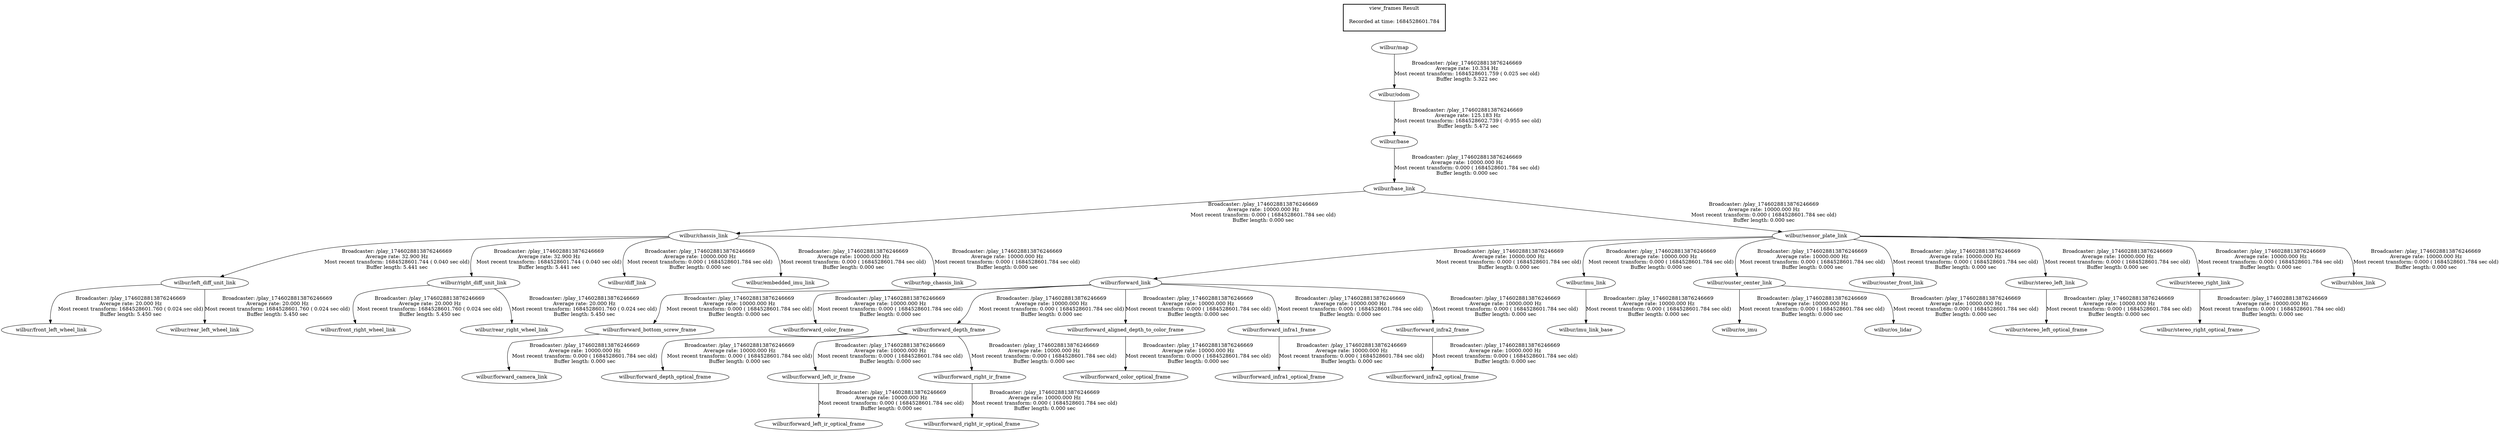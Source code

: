 digraph G {
"wilbur/odom" -> "wilbur/base"[label="Broadcaster: /play_1746028813876246669\nAverage rate: 125.183 Hz\nMost recent transform: 1684528602.739 ( -0.955 sec old)\nBuffer length: 5.472 sec\n"];
"wilbur/map" -> "wilbur/odom"[label="Broadcaster: /play_1746028813876246669\nAverage rate: 10.334 Hz\nMost recent transform: 1684528601.759 ( 0.025 sec old)\nBuffer length: 5.322 sec\n"];
"wilbur/chassis_link" -> "wilbur/left_diff_unit_link"[label="Broadcaster: /play_1746028813876246669\nAverage rate: 32.900 Hz\nMost recent transform: 1684528601.744 ( 0.040 sec old)\nBuffer length: 5.441 sec\n"];
"wilbur/base_link" -> "wilbur/chassis_link"[label="Broadcaster: /play_1746028813876246669\nAverage rate: 10000.000 Hz\nMost recent transform: 0.000 ( 1684528601.784 sec old)\nBuffer length: 0.000 sec\n"];
"wilbur/chassis_link" -> "wilbur/right_diff_unit_link"[label="Broadcaster: /play_1746028813876246669\nAverage rate: 32.900 Hz\nMost recent transform: 1684528601.744 ( 0.040 sec old)\nBuffer length: 5.441 sec\n"];
"wilbur/left_diff_unit_link" -> "wilbur/front_left_wheel_link"[label="Broadcaster: /play_1746028813876246669\nAverage rate: 20.000 Hz\nMost recent transform: 1684528601.760 ( 0.024 sec old)\nBuffer length: 5.450 sec\n"];
"wilbur/right_diff_unit_link" -> "wilbur/front_right_wheel_link"[label="Broadcaster: /play_1746028813876246669\nAverage rate: 20.000 Hz\nMost recent transform: 1684528601.760 ( 0.024 sec old)\nBuffer length: 5.450 sec\n"];
"wilbur/left_diff_unit_link" -> "wilbur/rear_left_wheel_link"[label="Broadcaster: /play_1746028813876246669\nAverage rate: 20.000 Hz\nMost recent transform: 1684528601.760 ( 0.024 sec old)\nBuffer length: 5.450 sec\n"];
"wilbur/right_diff_unit_link" -> "wilbur/rear_right_wheel_link"[label="Broadcaster: /play_1746028813876246669\nAverage rate: 20.000 Hz\nMost recent transform: 1684528601.760 ( 0.024 sec old)\nBuffer length: 5.450 sec\n"];
"wilbur/base" -> "wilbur/base_link"[label="Broadcaster: /play_1746028813876246669\nAverage rate: 10000.000 Hz\nMost recent transform: 0.000 ( 1684528601.784 sec old)\nBuffer length: 0.000 sec\n"];
"wilbur/chassis_link" -> "wilbur/diff_link"[label="Broadcaster: /play_1746028813876246669\nAverage rate: 10000.000 Hz\nMost recent transform: 0.000 ( 1684528601.784 sec old)\nBuffer length: 0.000 sec\n"];
"wilbur/chassis_link" -> "wilbur/embedded_imu_link"[label="Broadcaster: /play_1746028813876246669\nAverage rate: 10000.000 Hz\nMost recent transform: 0.000 ( 1684528601.784 sec old)\nBuffer length: 0.000 sec\n"];
"wilbur/forward_link" -> "wilbur/forward_bottom_screw_frame"[label="Broadcaster: /play_1746028813876246669\nAverage rate: 10000.000 Hz\nMost recent transform: 0.000 ( 1684528601.784 sec old)\nBuffer length: 0.000 sec\n"];
"wilbur/sensor_plate_link" -> "wilbur/forward_link"[label="Broadcaster: /play_1746028813876246669\nAverage rate: 10000.000 Hz\nMost recent transform: 0.000 ( 1684528601.784 sec old)\nBuffer length: 0.000 sec\n"];
"wilbur/forward_bottom_screw_frame" -> "wilbur/forward_camera_link"[label="Broadcaster: /play_1746028813876246669\nAverage rate: 10000.000 Hz\nMost recent transform: 0.000 ( 1684528601.784 sec old)\nBuffer length: 0.000 sec\n"];
"wilbur/forward_link" -> "wilbur/forward_color_frame"[label="Broadcaster: /play_1746028813876246669\nAverage rate: 10000.000 Hz\nMost recent transform: 0.000 ( 1684528601.784 sec old)\nBuffer length: 0.000 sec\n"];
"wilbur/forward_link" -> "wilbur/forward_depth_frame"[label="Broadcaster: /play_1746028813876246669\nAverage rate: 10000.000 Hz\nMost recent transform: 0.000 ( 1684528601.784 sec old)\nBuffer length: 0.000 sec\n"];
"wilbur/forward_aligned_depth_to_color_frame" -> "wilbur/forward_color_optical_frame"[label="Broadcaster: /play_1746028813876246669\nAverage rate: 10000.000 Hz\nMost recent transform: 0.000 ( 1684528601.784 sec old)\nBuffer length: 0.000 sec\n"];
"wilbur/forward_depth_frame" -> "wilbur/forward_depth_optical_frame"[label="Broadcaster: /play_1746028813876246669\nAverage rate: 10000.000 Hz\nMost recent transform: 0.000 ( 1684528601.784 sec old)\nBuffer length: 0.000 sec\n"];
"wilbur/base_link" -> "wilbur/sensor_plate_link"[label="Broadcaster: /play_1746028813876246669\nAverage rate: 10000.000 Hz\nMost recent transform: 0.000 ( 1684528601.784 sec old)\nBuffer length: 0.000 sec\n"];
"wilbur/forward_depth_frame" -> "wilbur/forward_left_ir_frame"[label="Broadcaster: /play_1746028813876246669\nAverage rate: 10000.000 Hz\nMost recent transform: 0.000 ( 1684528601.784 sec old)\nBuffer length: 0.000 sec\n"];
"wilbur/forward_left_ir_frame" -> "wilbur/forward_left_ir_optical_frame"[label="Broadcaster: /play_1746028813876246669\nAverage rate: 10000.000 Hz\nMost recent transform: 0.000 ( 1684528601.784 sec old)\nBuffer length: 0.000 sec\n"];
"wilbur/forward_depth_frame" -> "wilbur/forward_right_ir_frame"[label="Broadcaster: /play_1746028813876246669\nAverage rate: 10000.000 Hz\nMost recent transform: 0.000 ( 1684528601.784 sec old)\nBuffer length: 0.000 sec\n"];
"wilbur/forward_right_ir_frame" -> "wilbur/forward_right_ir_optical_frame"[label="Broadcaster: /play_1746028813876246669\nAverage rate: 10000.000 Hz\nMost recent transform: 0.000 ( 1684528601.784 sec old)\nBuffer length: 0.000 sec\n"];
"wilbur/sensor_plate_link" -> "wilbur/imu_link"[label="Broadcaster: /play_1746028813876246669\nAverage rate: 10000.000 Hz\nMost recent transform: 0.000 ( 1684528601.784 sec old)\nBuffer length: 0.000 sec\n"];
"wilbur/sensor_plate_link" -> "wilbur/ouster_center_link"[label="Broadcaster: /play_1746028813876246669\nAverage rate: 10000.000 Hz\nMost recent transform: 0.000 ( 1684528601.784 sec old)\nBuffer length: 0.000 sec\n"];
"wilbur/sensor_plate_link" -> "wilbur/ouster_front_link"[label="Broadcaster: /play_1746028813876246669\nAverage rate: 10000.000 Hz\nMost recent transform: 0.000 ( 1684528601.784 sec old)\nBuffer length: 0.000 sec\n"];
"wilbur/sensor_plate_link" -> "wilbur/stereo_left_link"[label="Broadcaster: /play_1746028813876246669\nAverage rate: 10000.000 Hz\nMost recent transform: 0.000 ( 1684528601.784 sec old)\nBuffer length: 0.000 sec\n"];
"wilbur/stereo_left_link" -> "wilbur/stereo_left_optical_frame"[label="Broadcaster: /play_1746028813876246669\nAverage rate: 10000.000 Hz\nMost recent transform: 0.000 ( 1684528601.784 sec old)\nBuffer length: 0.000 sec\n"];
"wilbur/sensor_plate_link" -> "wilbur/stereo_right_link"[label="Broadcaster: /play_1746028813876246669\nAverage rate: 10000.000 Hz\nMost recent transform: 0.000 ( 1684528601.784 sec old)\nBuffer length: 0.000 sec\n"];
"wilbur/stereo_right_link" -> "wilbur/stereo_right_optical_frame"[label="Broadcaster: /play_1746028813876246669\nAverage rate: 10000.000 Hz\nMost recent transform: 0.000 ( 1684528601.784 sec old)\nBuffer length: 0.000 sec\n"];
"wilbur/chassis_link" -> "wilbur/top_chassis_link"[label="Broadcaster: /play_1746028813876246669\nAverage rate: 10000.000 Hz\nMost recent transform: 0.000 ( 1684528601.784 sec old)\nBuffer length: 0.000 sec\n"];
"wilbur/sensor_plate_link" -> "wilbur/ublox_link"[label="Broadcaster: /play_1746028813876246669\nAverage rate: 10000.000 Hz\nMost recent transform: 0.000 ( 1684528601.784 sec old)\nBuffer length: 0.000 sec\n"];
"wilbur/imu_link" -> "wilbur/imu_link_base"[label="Broadcaster: /play_1746028813876246669\nAverage rate: 10000.000 Hz\nMost recent transform: 0.000 ( 1684528601.784 sec old)\nBuffer length: 0.000 sec\n"];
"wilbur/ouster_center_link" -> "wilbur/os_imu"[label="Broadcaster: /play_1746028813876246669\nAverage rate: 10000.000 Hz\nMost recent transform: 0.000 ( 1684528601.784 sec old)\nBuffer length: 0.000 sec\n"];
"wilbur/ouster_center_link" -> "wilbur/os_lidar"[label="Broadcaster: /play_1746028813876246669\nAverage rate: 10000.000 Hz\nMost recent transform: 0.000 ( 1684528601.784 sec old)\nBuffer length: 0.000 sec\n"];
"wilbur/forward_link" -> "wilbur/forward_aligned_depth_to_color_frame"[label="Broadcaster: /play_1746028813876246669\nAverage rate: 10000.000 Hz\nMost recent transform: 0.000 ( 1684528601.784 sec old)\nBuffer length: 0.000 sec\n"];
"wilbur/forward_link" -> "wilbur/forward_infra1_frame"[label="Broadcaster: /play_1746028813876246669\nAverage rate: 10000.000 Hz\nMost recent transform: 0.000 ( 1684528601.784 sec old)\nBuffer length: 0.000 sec\n"];
"wilbur/forward_infra1_frame" -> "wilbur/forward_infra1_optical_frame"[label="Broadcaster: /play_1746028813876246669\nAverage rate: 10000.000 Hz\nMost recent transform: 0.000 ( 1684528601.784 sec old)\nBuffer length: 0.000 sec\n"];
"wilbur/forward_link" -> "wilbur/forward_infra2_frame"[label="Broadcaster: /play_1746028813876246669\nAverage rate: 10000.000 Hz\nMost recent transform: 0.000 ( 1684528601.784 sec old)\nBuffer length: 0.000 sec\n"];
"wilbur/forward_infra2_frame" -> "wilbur/forward_infra2_optical_frame"[label="Broadcaster: /play_1746028813876246669\nAverage rate: 10000.000 Hz\nMost recent transform: 0.000 ( 1684528601.784 sec old)\nBuffer length: 0.000 sec\n"];
edge [style=invis];
 subgraph cluster_legend { style=bold; color=black; label ="view_frames Result";
"Recorded at time: 1684528601.784"[ shape=plaintext ] ;
 }->"wilbur/map";
}